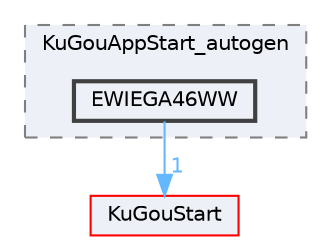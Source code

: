 digraph "EWIEGA46WW"
{
 // LATEX_PDF_SIZE
  bgcolor="transparent";
  edge [fontname=Helvetica,fontsize=10,labelfontname=Helvetica,labelfontsize=10];
  node [fontname=Helvetica,fontsize=10,shape=box,height=0.2,width=0.4];
  compound=true
  subgraph clusterdir_2a117a4aa302906881f388c74f73c0ba {
    graph [ bgcolor="#edf0f7", pencolor="grey50", label="KuGouAppStart_autogen", fontname=Helvetica,fontsize=10 style="filled,dashed", URL="dir_2a117a4aa302906881f388c74f73c0ba.html",tooltip=""]
  dir_9222578b69ab0611a4f754a177815fd0 [label="EWIEGA46WW", fillcolor="#edf0f7", color="grey25", style="filled,bold", URL="dir_9222578b69ab0611a4f754a177815fd0.html",tooltip=""];
  }
  dir_e60601b218beddc6af0778ac41ea9cb2 [label="KuGouStart", fillcolor="#edf0f7", color="red", style="filled", URL="dir_e60601b218beddc6af0778ac41ea9cb2.html",tooltip=""];
  dir_9222578b69ab0611a4f754a177815fd0->dir_e60601b218beddc6af0778ac41ea9cb2 [headlabel="1", labeldistance=1.5 headhref="dir_000096_000172.html" href="dir_000096_000172.html" color="steelblue1" fontcolor="steelblue1"];
}
